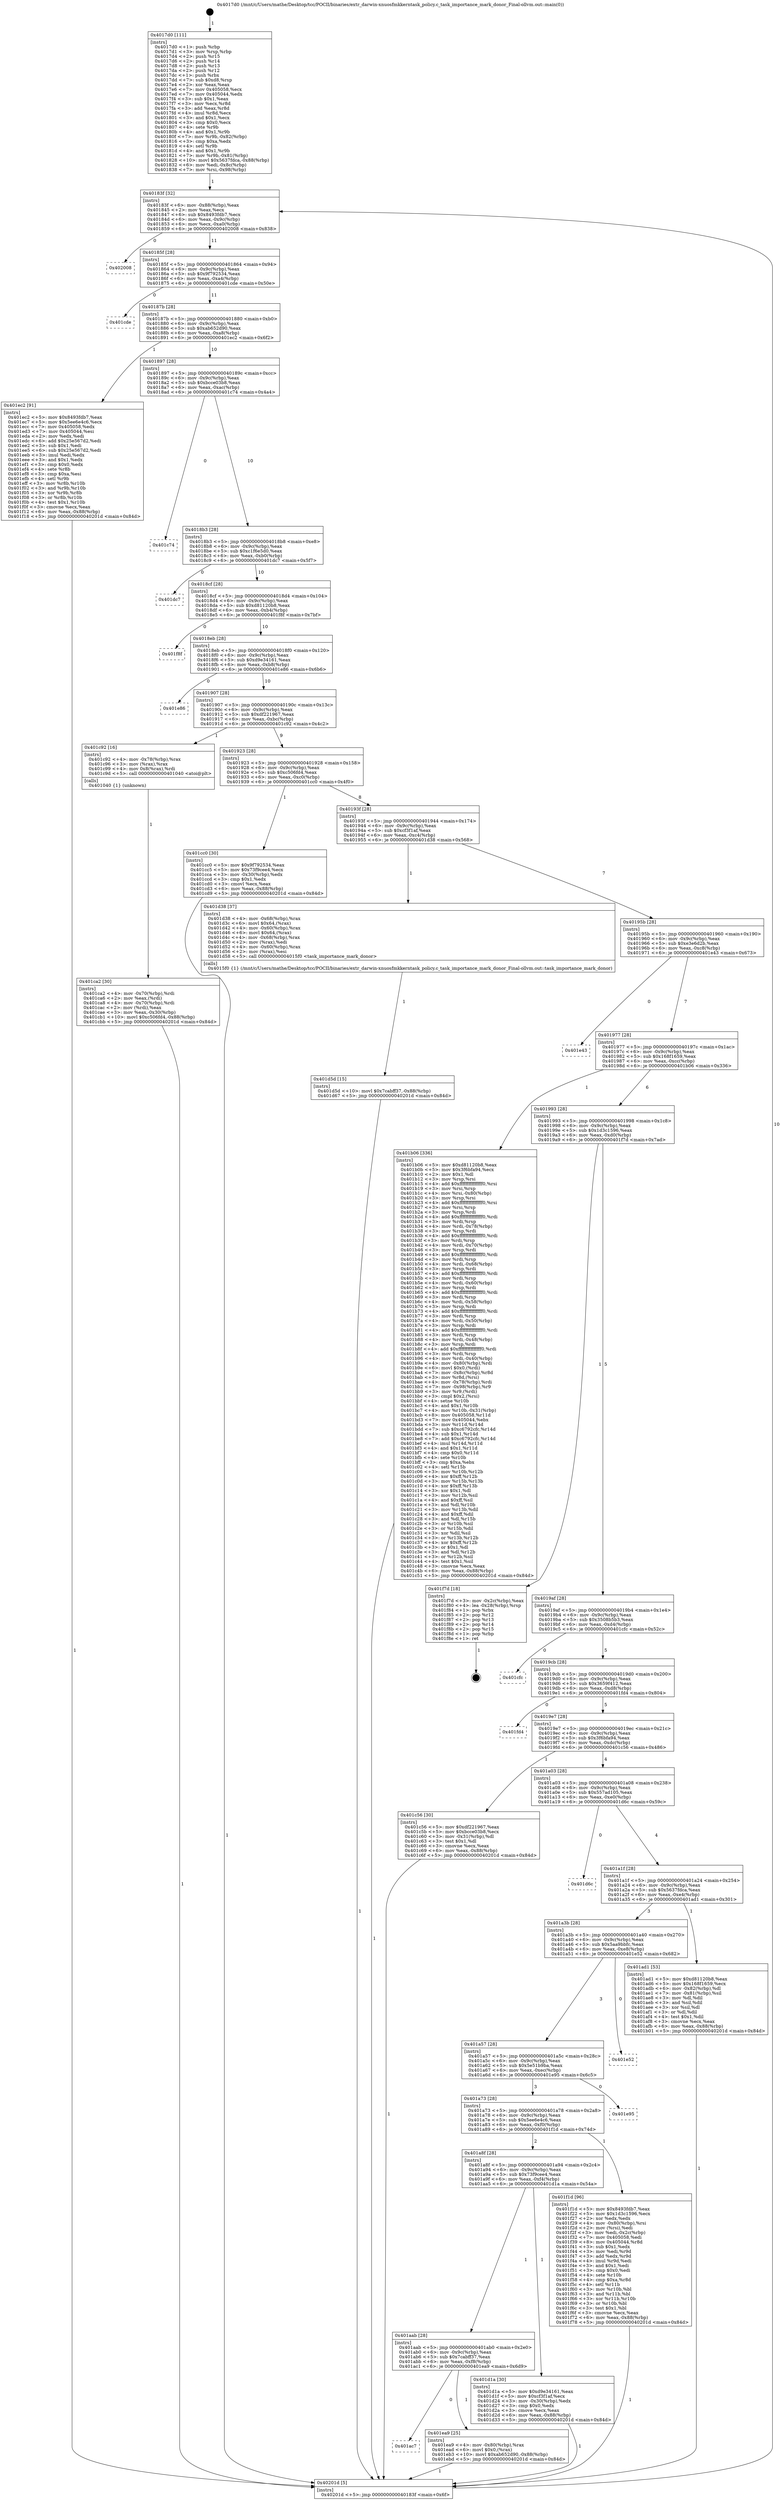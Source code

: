 digraph "0x4017d0" {
  label = "0x4017d0 (/mnt/c/Users/mathe/Desktop/tcc/POCII/binaries/extr_darwin-xnuosfmkkerntask_policy.c_task_importance_mark_donor_Final-ollvm.out::main(0))"
  labelloc = "t"
  node[shape=record]

  Entry [label="",width=0.3,height=0.3,shape=circle,fillcolor=black,style=filled]
  "0x40183f" [label="{
     0x40183f [32]\l
     | [instrs]\l
     &nbsp;&nbsp;0x40183f \<+6\>: mov -0x88(%rbp),%eax\l
     &nbsp;&nbsp;0x401845 \<+2\>: mov %eax,%ecx\l
     &nbsp;&nbsp;0x401847 \<+6\>: sub $0x8493fdb7,%ecx\l
     &nbsp;&nbsp;0x40184d \<+6\>: mov %eax,-0x9c(%rbp)\l
     &nbsp;&nbsp;0x401853 \<+6\>: mov %ecx,-0xa0(%rbp)\l
     &nbsp;&nbsp;0x401859 \<+6\>: je 0000000000402008 \<main+0x838\>\l
  }"]
  "0x402008" [label="{
     0x402008\l
  }", style=dashed]
  "0x40185f" [label="{
     0x40185f [28]\l
     | [instrs]\l
     &nbsp;&nbsp;0x40185f \<+5\>: jmp 0000000000401864 \<main+0x94\>\l
     &nbsp;&nbsp;0x401864 \<+6\>: mov -0x9c(%rbp),%eax\l
     &nbsp;&nbsp;0x40186a \<+5\>: sub $0x9f792534,%eax\l
     &nbsp;&nbsp;0x40186f \<+6\>: mov %eax,-0xa4(%rbp)\l
     &nbsp;&nbsp;0x401875 \<+6\>: je 0000000000401cde \<main+0x50e\>\l
  }"]
  Exit [label="",width=0.3,height=0.3,shape=circle,fillcolor=black,style=filled,peripheries=2]
  "0x401cde" [label="{
     0x401cde\l
  }", style=dashed]
  "0x40187b" [label="{
     0x40187b [28]\l
     | [instrs]\l
     &nbsp;&nbsp;0x40187b \<+5\>: jmp 0000000000401880 \<main+0xb0\>\l
     &nbsp;&nbsp;0x401880 \<+6\>: mov -0x9c(%rbp),%eax\l
     &nbsp;&nbsp;0x401886 \<+5\>: sub $0xab652d90,%eax\l
     &nbsp;&nbsp;0x40188b \<+6\>: mov %eax,-0xa8(%rbp)\l
     &nbsp;&nbsp;0x401891 \<+6\>: je 0000000000401ec2 \<main+0x6f2\>\l
  }"]
  "0x401ac7" [label="{
     0x401ac7\l
  }", style=dashed]
  "0x401ec2" [label="{
     0x401ec2 [91]\l
     | [instrs]\l
     &nbsp;&nbsp;0x401ec2 \<+5\>: mov $0x8493fdb7,%eax\l
     &nbsp;&nbsp;0x401ec7 \<+5\>: mov $0x5ee6e4c6,%ecx\l
     &nbsp;&nbsp;0x401ecc \<+7\>: mov 0x405058,%edx\l
     &nbsp;&nbsp;0x401ed3 \<+7\>: mov 0x405044,%esi\l
     &nbsp;&nbsp;0x401eda \<+2\>: mov %edx,%edi\l
     &nbsp;&nbsp;0x401edc \<+6\>: add $0x25e567d2,%edi\l
     &nbsp;&nbsp;0x401ee2 \<+3\>: sub $0x1,%edi\l
     &nbsp;&nbsp;0x401ee5 \<+6\>: sub $0x25e567d2,%edi\l
     &nbsp;&nbsp;0x401eeb \<+3\>: imul %edi,%edx\l
     &nbsp;&nbsp;0x401eee \<+3\>: and $0x1,%edx\l
     &nbsp;&nbsp;0x401ef1 \<+3\>: cmp $0x0,%edx\l
     &nbsp;&nbsp;0x401ef4 \<+4\>: sete %r8b\l
     &nbsp;&nbsp;0x401ef8 \<+3\>: cmp $0xa,%esi\l
     &nbsp;&nbsp;0x401efb \<+4\>: setl %r9b\l
     &nbsp;&nbsp;0x401eff \<+3\>: mov %r8b,%r10b\l
     &nbsp;&nbsp;0x401f02 \<+3\>: and %r9b,%r10b\l
     &nbsp;&nbsp;0x401f05 \<+3\>: xor %r9b,%r8b\l
     &nbsp;&nbsp;0x401f08 \<+3\>: or %r8b,%r10b\l
     &nbsp;&nbsp;0x401f0b \<+4\>: test $0x1,%r10b\l
     &nbsp;&nbsp;0x401f0f \<+3\>: cmovne %ecx,%eax\l
     &nbsp;&nbsp;0x401f12 \<+6\>: mov %eax,-0x88(%rbp)\l
     &nbsp;&nbsp;0x401f18 \<+5\>: jmp 000000000040201d \<main+0x84d\>\l
  }"]
  "0x401897" [label="{
     0x401897 [28]\l
     | [instrs]\l
     &nbsp;&nbsp;0x401897 \<+5\>: jmp 000000000040189c \<main+0xcc\>\l
     &nbsp;&nbsp;0x40189c \<+6\>: mov -0x9c(%rbp),%eax\l
     &nbsp;&nbsp;0x4018a2 \<+5\>: sub $0xbcce03b8,%eax\l
     &nbsp;&nbsp;0x4018a7 \<+6\>: mov %eax,-0xac(%rbp)\l
     &nbsp;&nbsp;0x4018ad \<+6\>: je 0000000000401c74 \<main+0x4a4\>\l
  }"]
  "0x401ea9" [label="{
     0x401ea9 [25]\l
     | [instrs]\l
     &nbsp;&nbsp;0x401ea9 \<+4\>: mov -0x80(%rbp),%rax\l
     &nbsp;&nbsp;0x401ead \<+6\>: movl $0x0,(%rax)\l
     &nbsp;&nbsp;0x401eb3 \<+10\>: movl $0xab652d90,-0x88(%rbp)\l
     &nbsp;&nbsp;0x401ebd \<+5\>: jmp 000000000040201d \<main+0x84d\>\l
  }"]
  "0x401c74" [label="{
     0x401c74\l
  }", style=dashed]
  "0x4018b3" [label="{
     0x4018b3 [28]\l
     | [instrs]\l
     &nbsp;&nbsp;0x4018b3 \<+5\>: jmp 00000000004018b8 \<main+0xe8\>\l
     &nbsp;&nbsp;0x4018b8 \<+6\>: mov -0x9c(%rbp),%eax\l
     &nbsp;&nbsp;0x4018be \<+5\>: sub $0xc1f6e5d0,%eax\l
     &nbsp;&nbsp;0x4018c3 \<+6\>: mov %eax,-0xb0(%rbp)\l
     &nbsp;&nbsp;0x4018c9 \<+6\>: je 0000000000401dc7 \<main+0x5f7\>\l
  }"]
  "0x401d5d" [label="{
     0x401d5d [15]\l
     | [instrs]\l
     &nbsp;&nbsp;0x401d5d \<+10\>: movl $0x7cabff37,-0x88(%rbp)\l
     &nbsp;&nbsp;0x401d67 \<+5\>: jmp 000000000040201d \<main+0x84d\>\l
  }"]
  "0x401dc7" [label="{
     0x401dc7\l
  }", style=dashed]
  "0x4018cf" [label="{
     0x4018cf [28]\l
     | [instrs]\l
     &nbsp;&nbsp;0x4018cf \<+5\>: jmp 00000000004018d4 \<main+0x104\>\l
     &nbsp;&nbsp;0x4018d4 \<+6\>: mov -0x9c(%rbp),%eax\l
     &nbsp;&nbsp;0x4018da \<+5\>: sub $0xd81120b8,%eax\l
     &nbsp;&nbsp;0x4018df \<+6\>: mov %eax,-0xb4(%rbp)\l
     &nbsp;&nbsp;0x4018e5 \<+6\>: je 0000000000401f8f \<main+0x7bf\>\l
  }"]
  "0x401aab" [label="{
     0x401aab [28]\l
     | [instrs]\l
     &nbsp;&nbsp;0x401aab \<+5\>: jmp 0000000000401ab0 \<main+0x2e0\>\l
     &nbsp;&nbsp;0x401ab0 \<+6\>: mov -0x9c(%rbp),%eax\l
     &nbsp;&nbsp;0x401ab6 \<+5\>: sub $0x7cabff37,%eax\l
     &nbsp;&nbsp;0x401abb \<+6\>: mov %eax,-0xf8(%rbp)\l
     &nbsp;&nbsp;0x401ac1 \<+6\>: je 0000000000401ea9 \<main+0x6d9\>\l
  }"]
  "0x401f8f" [label="{
     0x401f8f\l
  }", style=dashed]
  "0x4018eb" [label="{
     0x4018eb [28]\l
     | [instrs]\l
     &nbsp;&nbsp;0x4018eb \<+5\>: jmp 00000000004018f0 \<main+0x120\>\l
     &nbsp;&nbsp;0x4018f0 \<+6\>: mov -0x9c(%rbp),%eax\l
     &nbsp;&nbsp;0x4018f6 \<+5\>: sub $0xd9e34161,%eax\l
     &nbsp;&nbsp;0x4018fb \<+6\>: mov %eax,-0xb8(%rbp)\l
     &nbsp;&nbsp;0x401901 \<+6\>: je 0000000000401e86 \<main+0x6b6\>\l
  }"]
  "0x401d1a" [label="{
     0x401d1a [30]\l
     | [instrs]\l
     &nbsp;&nbsp;0x401d1a \<+5\>: mov $0xd9e34161,%eax\l
     &nbsp;&nbsp;0x401d1f \<+5\>: mov $0xcf3f1af,%ecx\l
     &nbsp;&nbsp;0x401d24 \<+3\>: mov -0x30(%rbp),%edx\l
     &nbsp;&nbsp;0x401d27 \<+3\>: cmp $0x0,%edx\l
     &nbsp;&nbsp;0x401d2a \<+3\>: cmove %ecx,%eax\l
     &nbsp;&nbsp;0x401d2d \<+6\>: mov %eax,-0x88(%rbp)\l
     &nbsp;&nbsp;0x401d33 \<+5\>: jmp 000000000040201d \<main+0x84d\>\l
  }"]
  "0x401e86" [label="{
     0x401e86\l
  }", style=dashed]
  "0x401907" [label="{
     0x401907 [28]\l
     | [instrs]\l
     &nbsp;&nbsp;0x401907 \<+5\>: jmp 000000000040190c \<main+0x13c\>\l
     &nbsp;&nbsp;0x40190c \<+6\>: mov -0x9c(%rbp),%eax\l
     &nbsp;&nbsp;0x401912 \<+5\>: sub $0xdf221967,%eax\l
     &nbsp;&nbsp;0x401917 \<+6\>: mov %eax,-0xbc(%rbp)\l
     &nbsp;&nbsp;0x40191d \<+6\>: je 0000000000401c92 \<main+0x4c2\>\l
  }"]
  "0x401a8f" [label="{
     0x401a8f [28]\l
     | [instrs]\l
     &nbsp;&nbsp;0x401a8f \<+5\>: jmp 0000000000401a94 \<main+0x2c4\>\l
     &nbsp;&nbsp;0x401a94 \<+6\>: mov -0x9c(%rbp),%eax\l
     &nbsp;&nbsp;0x401a9a \<+5\>: sub $0x73f9cee4,%eax\l
     &nbsp;&nbsp;0x401a9f \<+6\>: mov %eax,-0xf4(%rbp)\l
     &nbsp;&nbsp;0x401aa5 \<+6\>: je 0000000000401d1a \<main+0x54a\>\l
  }"]
  "0x401c92" [label="{
     0x401c92 [16]\l
     | [instrs]\l
     &nbsp;&nbsp;0x401c92 \<+4\>: mov -0x78(%rbp),%rax\l
     &nbsp;&nbsp;0x401c96 \<+3\>: mov (%rax),%rax\l
     &nbsp;&nbsp;0x401c99 \<+4\>: mov 0x8(%rax),%rdi\l
     &nbsp;&nbsp;0x401c9d \<+5\>: call 0000000000401040 \<atoi@plt\>\l
     | [calls]\l
     &nbsp;&nbsp;0x401040 \{1\} (unknown)\l
  }"]
  "0x401923" [label="{
     0x401923 [28]\l
     | [instrs]\l
     &nbsp;&nbsp;0x401923 \<+5\>: jmp 0000000000401928 \<main+0x158\>\l
     &nbsp;&nbsp;0x401928 \<+6\>: mov -0x9c(%rbp),%eax\l
     &nbsp;&nbsp;0x40192e \<+5\>: sub $0xc506fd4,%eax\l
     &nbsp;&nbsp;0x401933 \<+6\>: mov %eax,-0xc0(%rbp)\l
     &nbsp;&nbsp;0x401939 \<+6\>: je 0000000000401cc0 \<main+0x4f0\>\l
  }"]
  "0x401f1d" [label="{
     0x401f1d [96]\l
     | [instrs]\l
     &nbsp;&nbsp;0x401f1d \<+5\>: mov $0x8493fdb7,%eax\l
     &nbsp;&nbsp;0x401f22 \<+5\>: mov $0x1d3c1596,%ecx\l
     &nbsp;&nbsp;0x401f27 \<+2\>: xor %edx,%edx\l
     &nbsp;&nbsp;0x401f29 \<+4\>: mov -0x80(%rbp),%rsi\l
     &nbsp;&nbsp;0x401f2d \<+2\>: mov (%rsi),%edi\l
     &nbsp;&nbsp;0x401f2f \<+3\>: mov %edi,-0x2c(%rbp)\l
     &nbsp;&nbsp;0x401f32 \<+7\>: mov 0x405058,%edi\l
     &nbsp;&nbsp;0x401f39 \<+8\>: mov 0x405044,%r8d\l
     &nbsp;&nbsp;0x401f41 \<+3\>: sub $0x1,%edx\l
     &nbsp;&nbsp;0x401f44 \<+3\>: mov %edi,%r9d\l
     &nbsp;&nbsp;0x401f47 \<+3\>: add %edx,%r9d\l
     &nbsp;&nbsp;0x401f4a \<+4\>: imul %r9d,%edi\l
     &nbsp;&nbsp;0x401f4e \<+3\>: and $0x1,%edi\l
     &nbsp;&nbsp;0x401f51 \<+3\>: cmp $0x0,%edi\l
     &nbsp;&nbsp;0x401f54 \<+4\>: sete %r10b\l
     &nbsp;&nbsp;0x401f58 \<+4\>: cmp $0xa,%r8d\l
     &nbsp;&nbsp;0x401f5c \<+4\>: setl %r11b\l
     &nbsp;&nbsp;0x401f60 \<+3\>: mov %r10b,%bl\l
     &nbsp;&nbsp;0x401f63 \<+3\>: and %r11b,%bl\l
     &nbsp;&nbsp;0x401f66 \<+3\>: xor %r11b,%r10b\l
     &nbsp;&nbsp;0x401f69 \<+3\>: or %r10b,%bl\l
     &nbsp;&nbsp;0x401f6c \<+3\>: test $0x1,%bl\l
     &nbsp;&nbsp;0x401f6f \<+3\>: cmovne %ecx,%eax\l
     &nbsp;&nbsp;0x401f72 \<+6\>: mov %eax,-0x88(%rbp)\l
     &nbsp;&nbsp;0x401f78 \<+5\>: jmp 000000000040201d \<main+0x84d\>\l
  }"]
  "0x401cc0" [label="{
     0x401cc0 [30]\l
     | [instrs]\l
     &nbsp;&nbsp;0x401cc0 \<+5\>: mov $0x9f792534,%eax\l
     &nbsp;&nbsp;0x401cc5 \<+5\>: mov $0x73f9cee4,%ecx\l
     &nbsp;&nbsp;0x401cca \<+3\>: mov -0x30(%rbp),%edx\l
     &nbsp;&nbsp;0x401ccd \<+3\>: cmp $0x1,%edx\l
     &nbsp;&nbsp;0x401cd0 \<+3\>: cmovl %ecx,%eax\l
     &nbsp;&nbsp;0x401cd3 \<+6\>: mov %eax,-0x88(%rbp)\l
     &nbsp;&nbsp;0x401cd9 \<+5\>: jmp 000000000040201d \<main+0x84d\>\l
  }"]
  "0x40193f" [label="{
     0x40193f [28]\l
     | [instrs]\l
     &nbsp;&nbsp;0x40193f \<+5\>: jmp 0000000000401944 \<main+0x174\>\l
     &nbsp;&nbsp;0x401944 \<+6\>: mov -0x9c(%rbp),%eax\l
     &nbsp;&nbsp;0x40194a \<+5\>: sub $0xcf3f1af,%eax\l
     &nbsp;&nbsp;0x40194f \<+6\>: mov %eax,-0xc4(%rbp)\l
     &nbsp;&nbsp;0x401955 \<+6\>: je 0000000000401d38 \<main+0x568\>\l
  }"]
  "0x401a73" [label="{
     0x401a73 [28]\l
     | [instrs]\l
     &nbsp;&nbsp;0x401a73 \<+5\>: jmp 0000000000401a78 \<main+0x2a8\>\l
     &nbsp;&nbsp;0x401a78 \<+6\>: mov -0x9c(%rbp),%eax\l
     &nbsp;&nbsp;0x401a7e \<+5\>: sub $0x5ee6e4c6,%eax\l
     &nbsp;&nbsp;0x401a83 \<+6\>: mov %eax,-0xf0(%rbp)\l
     &nbsp;&nbsp;0x401a89 \<+6\>: je 0000000000401f1d \<main+0x74d\>\l
  }"]
  "0x401d38" [label="{
     0x401d38 [37]\l
     | [instrs]\l
     &nbsp;&nbsp;0x401d38 \<+4\>: mov -0x68(%rbp),%rax\l
     &nbsp;&nbsp;0x401d3c \<+6\>: movl $0x64,(%rax)\l
     &nbsp;&nbsp;0x401d42 \<+4\>: mov -0x60(%rbp),%rax\l
     &nbsp;&nbsp;0x401d46 \<+6\>: movl $0x64,(%rax)\l
     &nbsp;&nbsp;0x401d4c \<+4\>: mov -0x68(%rbp),%rax\l
     &nbsp;&nbsp;0x401d50 \<+2\>: mov (%rax),%edi\l
     &nbsp;&nbsp;0x401d52 \<+4\>: mov -0x60(%rbp),%rax\l
     &nbsp;&nbsp;0x401d56 \<+2\>: mov (%rax),%esi\l
     &nbsp;&nbsp;0x401d58 \<+5\>: call 00000000004015f0 \<task_importance_mark_donor\>\l
     | [calls]\l
     &nbsp;&nbsp;0x4015f0 \{1\} (/mnt/c/Users/mathe/Desktop/tcc/POCII/binaries/extr_darwin-xnuosfmkkerntask_policy.c_task_importance_mark_donor_Final-ollvm.out::task_importance_mark_donor)\l
  }"]
  "0x40195b" [label="{
     0x40195b [28]\l
     | [instrs]\l
     &nbsp;&nbsp;0x40195b \<+5\>: jmp 0000000000401960 \<main+0x190\>\l
     &nbsp;&nbsp;0x401960 \<+6\>: mov -0x9c(%rbp),%eax\l
     &nbsp;&nbsp;0x401966 \<+5\>: sub $0xe3e6d2b,%eax\l
     &nbsp;&nbsp;0x40196b \<+6\>: mov %eax,-0xc8(%rbp)\l
     &nbsp;&nbsp;0x401971 \<+6\>: je 0000000000401e43 \<main+0x673\>\l
  }"]
  "0x401e95" [label="{
     0x401e95\l
  }", style=dashed]
  "0x401e43" [label="{
     0x401e43\l
  }", style=dashed]
  "0x401977" [label="{
     0x401977 [28]\l
     | [instrs]\l
     &nbsp;&nbsp;0x401977 \<+5\>: jmp 000000000040197c \<main+0x1ac\>\l
     &nbsp;&nbsp;0x40197c \<+6\>: mov -0x9c(%rbp),%eax\l
     &nbsp;&nbsp;0x401982 \<+5\>: sub $0x168f1659,%eax\l
     &nbsp;&nbsp;0x401987 \<+6\>: mov %eax,-0xcc(%rbp)\l
     &nbsp;&nbsp;0x40198d \<+6\>: je 0000000000401b06 \<main+0x336\>\l
  }"]
  "0x401a57" [label="{
     0x401a57 [28]\l
     | [instrs]\l
     &nbsp;&nbsp;0x401a57 \<+5\>: jmp 0000000000401a5c \<main+0x28c\>\l
     &nbsp;&nbsp;0x401a5c \<+6\>: mov -0x9c(%rbp),%eax\l
     &nbsp;&nbsp;0x401a62 \<+5\>: sub $0x5e51b9ba,%eax\l
     &nbsp;&nbsp;0x401a67 \<+6\>: mov %eax,-0xec(%rbp)\l
     &nbsp;&nbsp;0x401a6d \<+6\>: je 0000000000401e95 \<main+0x6c5\>\l
  }"]
  "0x401b06" [label="{
     0x401b06 [336]\l
     | [instrs]\l
     &nbsp;&nbsp;0x401b06 \<+5\>: mov $0xd81120b8,%eax\l
     &nbsp;&nbsp;0x401b0b \<+5\>: mov $0x3f6bfa94,%ecx\l
     &nbsp;&nbsp;0x401b10 \<+2\>: mov $0x1,%dl\l
     &nbsp;&nbsp;0x401b12 \<+3\>: mov %rsp,%rsi\l
     &nbsp;&nbsp;0x401b15 \<+4\>: add $0xfffffffffffffff0,%rsi\l
     &nbsp;&nbsp;0x401b19 \<+3\>: mov %rsi,%rsp\l
     &nbsp;&nbsp;0x401b1c \<+4\>: mov %rsi,-0x80(%rbp)\l
     &nbsp;&nbsp;0x401b20 \<+3\>: mov %rsp,%rsi\l
     &nbsp;&nbsp;0x401b23 \<+4\>: add $0xfffffffffffffff0,%rsi\l
     &nbsp;&nbsp;0x401b27 \<+3\>: mov %rsi,%rsp\l
     &nbsp;&nbsp;0x401b2a \<+3\>: mov %rsp,%rdi\l
     &nbsp;&nbsp;0x401b2d \<+4\>: add $0xfffffffffffffff0,%rdi\l
     &nbsp;&nbsp;0x401b31 \<+3\>: mov %rdi,%rsp\l
     &nbsp;&nbsp;0x401b34 \<+4\>: mov %rdi,-0x78(%rbp)\l
     &nbsp;&nbsp;0x401b38 \<+3\>: mov %rsp,%rdi\l
     &nbsp;&nbsp;0x401b3b \<+4\>: add $0xfffffffffffffff0,%rdi\l
     &nbsp;&nbsp;0x401b3f \<+3\>: mov %rdi,%rsp\l
     &nbsp;&nbsp;0x401b42 \<+4\>: mov %rdi,-0x70(%rbp)\l
     &nbsp;&nbsp;0x401b46 \<+3\>: mov %rsp,%rdi\l
     &nbsp;&nbsp;0x401b49 \<+4\>: add $0xfffffffffffffff0,%rdi\l
     &nbsp;&nbsp;0x401b4d \<+3\>: mov %rdi,%rsp\l
     &nbsp;&nbsp;0x401b50 \<+4\>: mov %rdi,-0x68(%rbp)\l
     &nbsp;&nbsp;0x401b54 \<+3\>: mov %rsp,%rdi\l
     &nbsp;&nbsp;0x401b57 \<+4\>: add $0xfffffffffffffff0,%rdi\l
     &nbsp;&nbsp;0x401b5b \<+3\>: mov %rdi,%rsp\l
     &nbsp;&nbsp;0x401b5e \<+4\>: mov %rdi,-0x60(%rbp)\l
     &nbsp;&nbsp;0x401b62 \<+3\>: mov %rsp,%rdi\l
     &nbsp;&nbsp;0x401b65 \<+4\>: add $0xfffffffffffffff0,%rdi\l
     &nbsp;&nbsp;0x401b69 \<+3\>: mov %rdi,%rsp\l
     &nbsp;&nbsp;0x401b6c \<+4\>: mov %rdi,-0x58(%rbp)\l
     &nbsp;&nbsp;0x401b70 \<+3\>: mov %rsp,%rdi\l
     &nbsp;&nbsp;0x401b73 \<+4\>: add $0xfffffffffffffff0,%rdi\l
     &nbsp;&nbsp;0x401b77 \<+3\>: mov %rdi,%rsp\l
     &nbsp;&nbsp;0x401b7a \<+4\>: mov %rdi,-0x50(%rbp)\l
     &nbsp;&nbsp;0x401b7e \<+3\>: mov %rsp,%rdi\l
     &nbsp;&nbsp;0x401b81 \<+4\>: add $0xfffffffffffffff0,%rdi\l
     &nbsp;&nbsp;0x401b85 \<+3\>: mov %rdi,%rsp\l
     &nbsp;&nbsp;0x401b88 \<+4\>: mov %rdi,-0x48(%rbp)\l
     &nbsp;&nbsp;0x401b8c \<+3\>: mov %rsp,%rdi\l
     &nbsp;&nbsp;0x401b8f \<+4\>: add $0xfffffffffffffff0,%rdi\l
     &nbsp;&nbsp;0x401b93 \<+3\>: mov %rdi,%rsp\l
     &nbsp;&nbsp;0x401b96 \<+4\>: mov %rdi,-0x40(%rbp)\l
     &nbsp;&nbsp;0x401b9a \<+4\>: mov -0x80(%rbp),%rdi\l
     &nbsp;&nbsp;0x401b9e \<+6\>: movl $0x0,(%rdi)\l
     &nbsp;&nbsp;0x401ba4 \<+7\>: mov -0x8c(%rbp),%r8d\l
     &nbsp;&nbsp;0x401bab \<+3\>: mov %r8d,(%rsi)\l
     &nbsp;&nbsp;0x401bae \<+4\>: mov -0x78(%rbp),%rdi\l
     &nbsp;&nbsp;0x401bb2 \<+7\>: mov -0x98(%rbp),%r9\l
     &nbsp;&nbsp;0x401bb9 \<+3\>: mov %r9,(%rdi)\l
     &nbsp;&nbsp;0x401bbc \<+3\>: cmpl $0x2,(%rsi)\l
     &nbsp;&nbsp;0x401bbf \<+4\>: setne %r10b\l
     &nbsp;&nbsp;0x401bc3 \<+4\>: and $0x1,%r10b\l
     &nbsp;&nbsp;0x401bc7 \<+4\>: mov %r10b,-0x31(%rbp)\l
     &nbsp;&nbsp;0x401bcb \<+8\>: mov 0x405058,%r11d\l
     &nbsp;&nbsp;0x401bd3 \<+7\>: mov 0x405044,%ebx\l
     &nbsp;&nbsp;0x401bda \<+3\>: mov %r11d,%r14d\l
     &nbsp;&nbsp;0x401bdd \<+7\>: sub $0xc6792cfc,%r14d\l
     &nbsp;&nbsp;0x401be4 \<+4\>: sub $0x1,%r14d\l
     &nbsp;&nbsp;0x401be8 \<+7\>: add $0xc6792cfc,%r14d\l
     &nbsp;&nbsp;0x401bef \<+4\>: imul %r14d,%r11d\l
     &nbsp;&nbsp;0x401bf3 \<+4\>: and $0x1,%r11d\l
     &nbsp;&nbsp;0x401bf7 \<+4\>: cmp $0x0,%r11d\l
     &nbsp;&nbsp;0x401bfb \<+4\>: sete %r10b\l
     &nbsp;&nbsp;0x401bff \<+3\>: cmp $0xa,%ebx\l
     &nbsp;&nbsp;0x401c02 \<+4\>: setl %r15b\l
     &nbsp;&nbsp;0x401c06 \<+3\>: mov %r10b,%r12b\l
     &nbsp;&nbsp;0x401c09 \<+4\>: xor $0xff,%r12b\l
     &nbsp;&nbsp;0x401c0d \<+3\>: mov %r15b,%r13b\l
     &nbsp;&nbsp;0x401c10 \<+4\>: xor $0xff,%r13b\l
     &nbsp;&nbsp;0x401c14 \<+3\>: xor $0x1,%dl\l
     &nbsp;&nbsp;0x401c17 \<+3\>: mov %r12b,%sil\l
     &nbsp;&nbsp;0x401c1a \<+4\>: and $0xff,%sil\l
     &nbsp;&nbsp;0x401c1e \<+3\>: and %dl,%r10b\l
     &nbsp;&nbsp;0x401c21 \<+3\>: mov %r13b,%dil\l
     &nbsp;&nbsp;0x401c24 \<+4\>: and $0xff,%dil\l
     &nbsp;&nbsp;0x401c28 \<+3\>: and %dl,%r15b\l
     &nbsp;&nbsp;0x401c2b \<+3\>: or %r10b,%sil\l
     &nbsp;&nbsp;0x401c2e \<+3\>: or %r15b,%dil\l
     &nbsp;&nbsp;0x401c31 \<+3\>: xor %dil,%sil\l
     &nbsp;&nbsp;0x401c34 \<+3\>: or %r13b,%r12b\l
     &nbsp;&nbsp;0x401c37 \<+4\>: xor $0xff,%r12b\l
     &nbsp;&nbsp;0x401c3b \<+3\>: or $0x1,%dl\l
     &nbsp;&nbsp;0x401c3e \<+3\>: and %dl,%r12b\l
     &nbsp;&nbsp;0x401c41 \<+3\>: or %r12b,%sil\l
     &nbsp;&nbsp;0x401c44 \<+4\>: test $0x1,%sil\l
     &nbsp;&nbsp;0x401c48 \<+3\>: cmovne %ecx,%eax\l
     &nbsp;&nbsp;0x401c4b \<+6\>: mov %eax,-0x88(%rbp)\l
     &nbsp;&nbsp;0x401c51 \<+5\>: jmp 000000000040201d \<main+0x84d\>\l
  }"]
  "0x401993" [label="{
     0x401993 [28]\l
     | [instrs]\l
     &nbsp;&nbsp;0x401993 \<+5\>: jmp 0000000000401998 \<main+0x1c8\>\l
     &nbsp;&nbsp;0x401998 \<+6\>: mov -0x9c(%rbp),%eax\l
     &nbsp;&nbsp;0x40199e \<+5\>: sub $0x1d3c1596,%eax\l
     &nbsp;&nbsp;0x4019a3 \<+6\>: mov %eax,-0xd0(%rbp)\l
     &nbsp;&nbsp;0x4019a9 \<+6\>: je 0000000000401f7d \<main+0x7ad\>\l
  }"]
  "0x401e52" [label="{
     0x401e52\l
  }", style=dashed]
  "0x401f7d" [label="{
     0x401f7d [18]\l
     | [instrs]\l
     &nbsp;&nbsp;0x401f7d \<+3\>: mov -0x2c(%rbp),%eax\l
     &nbsp;&nbsp;0x401f80 \<+4\>: lea -0x28(%rbp),%rsp\l
     &nbsp;&nbsp;0x401f84 \<+1\>: pop %rbx\l
     &nbsp;&nbsp;0x401f85 \<+2\>: pop %r12\l
     &nbsp;&nbsp;0x401f87 \<+2\>: pop %r13\l
     &nbsp;&nbsp;0x401f89 \<+2\>: pop %r14\l
     &nbsp;&nbsp;0x401f8b \<+2\>: pop %r15\l
     &nbsp;&nbsp;0x401f8d \<+1\>: pop %rbp\l
     &nbsp;&nbsp;0x401f8e \<+1\>: ret\l
  }"]
  "0x4019af" [label="{
     0x4019af [28]\l
     | [instrs]\l
     &nbsp;&nbsp;0x4019af \<+5\>: jmp 00000000004019b4 \<main+0x1e4\>\l
     &nbsp;&nbsp;0x4019b4 \<+6\>: mov -0x9c(%rbp),%eax\l
     &nbsp;&nbsp;0x4019ba \<+5\>: sub $0x3508b5b3,%eax\l
     &nbsp;&nbsp;0x4019bf \<+6\>: mov %eax,-0xd4(%rbp)\l
     &nbsp;&nbsp;0x4019c5 \<+6\>: je 0000000000401cfc \<main+0x52c\>\l
  }"]
  "0x401ca2" [label="{
     0x401ca2 [30]\l
     | [instrs]\l
     &nbsp;&nbsp;0x401ca2 \<+4\>: mov -0x70(%rbp),%rdi\l
     &nbsp;&nbsp;0x401ca6 \<+2\>: mov %eax,(%rdi)\l
     &nbsp;&nbsp;0x401ca8 \<+4\>: mov -0x70(%rbp),%rdi\l
     &nbsp;&nbsp;0x401cac \<+2\>: mov (%rdi),%eax\l
     &nbsp;&nbsp;0x401cae \<+3\>: mov %eax,-0x30(%rbp)\l
     &nbsp;&nbsp;0x401cb1 \<+10\>: movl $0xc506fd4,-0x88(%rbp)\l
     &nbsp;&nbsp;0x401cbb \<+5\>: jmp 000000000040201d \<main+0x84d\>\l
  }"]
  "0x401cfc" [label="{
     0x401cfc\l
  }", style=dashed]
  "0x4019cb" [label="{
     0x4019cb [28]\l
     | [instrs]\l
     &nbsp;&nbsp;0x4019cb \<+5\>: jmp 00000000004019d0 \<main+0x200\>\l
     &nbsp;&nbsp;0x4019d0 \<+6\>: mov -0x9c(%rbp),%eax\l
     &nbsp;&nbsp;0x4019d6 \<+5\>: sub $0x3659f412,%eax\l
     &nbsp;&nbsp;0x4019db \<+6\>: mov %eax,-0xd8(%rbp)\l
     &nbsp;&nbsp;0x4019e1 \<+6\>: je 0000000000401fd4 \<main+0x804\>\l
  }"]
  "0x4017d0" [label="{
     0x4017d0 [111]\l
     | [instrs]\l
     &nbsp;&nbsp;0x4017d0 \<+1\>: push %rbp\l
     &nbsp;&nbsp;0x4017d1 \<+3\>: mov %rsp,%rbp\l
     &nbsp;&nbsp;0x4017d4 \<+2\>: push %r15\l
     &nbsp;&nbsp;0x4017d6 \<+2\>: push %r14\l
     &nbsp;&nbsp;0x4017d8 \<+2\>: push %r13\l
     &nbsp;&nbsp;0x4017da \<+2\>: push %r12\l
     &nbsp;&nbsp;0x4017dc \<+1\>: push %rbx\l
     &nbsp;&nbsp;0x4017dd \<+7\>: sub $0xd8,%rsp\l
     &nbsp;&nbsp;0x4017e4 \<+2\>: xor %eax,%eax\l
     &nbsp;&nbsp;0x4017e6 \<+7\>: mov 0x405058,%ecx\l
     &nbsp;&nbsp;0x4017ed \<+7\>: mov 0x405044,%edx\l
     &nbsp;&nbsp;0x4017f4 \<+3\>: sub $0x1,%eax\l
     &nbsp;&nbsp;0x4017f7 \<+3\>: mov %ecx,%r8d\l
     &nbsp;&nbsp;0x4017fa \<+3\>: add %eax,%r8d\l
     &nbsp;&nbsp;0x4017fd \<+4\>: imul %r8d,%ecx\l
     &nbsp;&nbsp;0x401801 \<+3\>: and $0x1,%ecx\l
     &nbsp;&nbsp;0x401804 \<+3\>: cmp $0x0,%ecx\l
     &nbsp;&nbsp;0x401807 \<+4\>: sete %r9b\l
     &nbsp;&nbsp;0x40180b \<+4\>: and $0x1,%r9b\l
     &nbsp;&nbsp;0x40180f \<+7\>: mov %r9b,-0x82(%rbp)\l
     &nbsp;&nbsp;0x401816 \<+3\>: cmp $0xa,%edx\l
     &nbsp;&nbsp;0x401819 \<+4\>: setl %r9b\l
     &nbsp;&nbsp;0x40181d \<+4\>: and $0x1,%r9b\l
     &nbsp;&nbsp;0x401821 \<+7\>: mov %r9b,-0x81(%rbp)\l
     &nbsp;&nbsp;0x401828 \<+10\>: movl $0x5637fdca,-0x88(%rbp)\l
     &nbsp;&nbsp;0x401832 \<+6\>: mov %edi,-0x8c(%rbp)\l
     &nbsp;&nbsp;0x401838 \<+7\>: mov %rsi,-0x98(%rbp)\l
  }"]
  "0x401fd4" [label="{
     0x401fd4\l
  }", style=dashed]
  "0x4019e7" [label="{
     0x4019e7 [28]\l
     | [instrs]\l
     &nbsp;&nbsp;0x4019e7 \<+5\>: jmp 00000000004019ec \<main+0x21c\>\l
     &nbsp;&nbsp;0x4019ec \<+6\>: mov -0x9c(%rbp),%eax\l
     &nbsp;&nbsp;0x4019f2 \<+5\>: sub $0x3f6bfa94,%eax\l
     &nbsp;&nbsp;0x4019f7 \<+6\>: mov %eax,-0xdc(%rbp)\l
     &nbsp;&nbsp;0x4019fd \<+6\>: je 0000000000401c56 \<main+0x486\>\l
  }"]
  "0x40201d" [label="{
     0x40201d [5]\l
     | [instrs]\l
     &nbsp;&nbsp;0x40201d \<+5\>: jmp 000000000040183f \<main+0x6f\>\l
  }"]
  "0x401c56" [label="{
     0x401c56 [30]\l
     | [instrs]\l
     &nbsp;&nbsp;0x401c56 \<+5\>: mov $0xdf221967,%eax\l
     &nbsp;&nbsp;0x401c5b \<+5\>: mov $0xbcce03b8,%ecx\l
     &nbsp;&nbsp;0x401c60 \<+3\>: mov -0x31(%rbp),%dl\l
     &nbsp;&nbsp;0x401c63 \<+3\>: test $0x1,%dl\l
     &nbsp;&nbsp;0x401c66 \<+3\>: cmovne %ecx,%eax\l
     &nbsp;&nbsp;0x401c69 \<+6\>: mov %eax,-0x88(%rbp)\l
     &nbsp;&nbsp;0x401c6f \<+5\>: jmp 000000000040201d \<main+0x84d\>\l
  }"]
  "0x401a03" [label="{
     0x401a03 [28]\l
     | [instrs]\l
     &nbsp;&nbsp;0x401a03 \<+5\>: jmp 0000000000401a08 \<main+0x238\>\l
     &nbsp;&nbsp;0x401a08 \<+6\>: mov -0x9c(%rbp),%eax\l
     &nbsp;&nbsp;0x401a0e \<+5\>: sub $0x557ad105,%eax\l
     &nbsp;&nbsp;0x401a13 \<+6\>: mov %eax,-0xe0(%rbp)\l
     &nbsp;&nbsp;0x401a19 \<+6\>: je 0000000000401d6c \<main+0x59c\>\l
  }"]
  "0x401a3b" [label="{
     0x401a3b [28]\l
     | [instrs]\l
     &nbsp;&nbsp;0x401a3b \<+5\>: jmp 0000000000401a40 \<main+0x270\>\l
     &nbsp;&nbsp;0x401a40 \<+6\>: mov -0x9c(%rbp),%eax\l
     &nbsp;&nbsp;0x401a46 \<+5\>: sub $0x5aa9bbfc,%eax\l
     &nbsp;&nbsp;0x401a4b \<+6\>: mov %eax,-0xe8(%rbp)\l
     &nbsp;&nbsp;0x401a51 \<+6\>: je 0000000000401e52 \<main+0x682\>\l
  }"]
  "0x401d6c" [label="{
     0x401d6c\l
  }", style=dashed]
  "0x401a1f" [label="{
     0x401a1f [28]\l
     | [instrs]\l
     &nbsp;&nbsp;0x401a1f \<+5\>: jmp 0000000000401a24 \<main+0x254\>\l
     &nbsp;&nbsp;0x401a24 \<+6\>: mov -0x9c(%rbp),%eax\l
     &nbsp;&nbsp;0x401a2a \<+5\>: sub $0x5637fdca,%eax\l
     &nbsp;&nbsp;0x401a2f \<+6\>: mov %eax,-0xe4(%rbp)\l
     &nbsp;&nbsp;0x401a35 \<+6\>: je 0000000000401ad1 \<main+0x301\>\l
  }"]
  "0x401ad1" [label="{
     0x401ad1 [53]\l
     | [instrs]\l
     &nbsp;&nbsp;0x401ad1 \<+5\>: mov $0xd81120b8,%eax\l
     &nbsp;&nbsp;0x401ad6 \<+5\>: mov $0x168f1659,%ecx\l
     &nbsp;&nbsp;0x401adb \<+6\>: mov -0x82(%rbp),%dl\l
     &nbsp;&nbsp;0x401ae1 \<+7\>: mov -0x81(%rbp),%sil\l
     &nbsp;&nbsp;0x401ae8 \<+3\>: mov %dl,%dil\l
     &nbsp;&nbsp;0x401aeb \<+3\>: and %sil,%dil\l
     &nbsp;&nbsp;0x401aee \<+3\>: xor %sil,%dl\l
     &nbsp;&nbsp;0x401af1 \<+3\>: or %dl,%dil\l
     &nbsp;&nbsp;0x401af4 \<+4\>: test $0x1,%dil\l
     &nbsp;&nbsp;0x401af8 \<+3\>: cmovne %ecx,%eax\l
     &nbsp;&nbsp;0x401afb \<+6\>: mov %eax,-0x88(%rbp)\l
     &nbsp;&nbsp;0x401b01 \<+5\>: jmp 000000000040201d \<main+0x84d\>\l
  }"]
  Entry -> "0x4017d0" [label=" 1"]
  "0x40183f" -> "0x402008" [label=" 0"]
  "0x40183f" -> "0x40185f" [label=" 11"]
  "0x401f7d" -> Exit [label=" 1"]
  "0x40185f" -> "0x401cde" [label=" 0"]
  "0x40185f" -> "0x40187b" [label=" 11"]
  "0x401f1d" -> "0x40201d" [label=" 1"]
  "0x40187b" -> "0x401ec2" [label=" 1"]
  "0x40187b" -> "0x401897" [label=" 10"]
  "0x401ec2" -> "0x40201d" [label=" 1"]
  "0x401897" -> "0x401c74" [label=" 0"]
  "0x401897" -> "0x4018b3" [label=" 10"]
  "0x401ea9" -> "0x40201d" [label=" 1"]
  "0x4018b3" -> "0x401dc7" [label=" 0"]
  "0x4018b3" -> "0x4018cf" [label=" 10"]
  "0x401aab" -> "0x401ea9" [label=" 1"]
  "0x4018cf" -> "0x401f8f" [label=" 0"]
  "0x4018cf" -> "0x4018eb" [label=" 10"]
  "0x401aab" -> "0x401ac7" [label=" 0"]
  "0x4018eb" -> "0x401e86" [label=" 0"]
  "0x4018eb" -> "0x401907" [label=" 10"]
  "0x401d5d" -> "0x40201d" [label=" 1"]
  "0x401907" -> "0x401c92" [label=" 1"]
  "0x401907" -> "0x401923" [label=" 9"]
  "0x401d1a" -> "0x40201d" [label=" 1"]
  "0x401923" -> "0x401cc0" [label=" 1"]
  "0x401923" -> "0x40193f" [label=" 8"]
  "0x401a8f" -> "0x401aab" [label=" 1"]
  "0x40193f" -> "0x401d38" [label=" 1"]
  "0x40193f" -> "0x40195b" [label=" 7"]
  "0x401d38" -> "0x401d5d" [label=" 1"]
  "0x40195b" -> "0x401e43" [label=" 0"]
  "0x40195b" -> "0x401977" [label=" 7"]
  "0x401a73" -> "0x401a8f" [label=" 2"]
  "0x401977" -> "0x401b06" [label=" 1"]
  "0x401977" -> "0x401993" [label=" 6"]
  "0x401a8f" -> "0x401d1a" [label=" 1"]
  "0x401993" -> "0x401f7d" [label=" 1"]
  "0x401993" -> "0x4019af" [label=" 5"]
  "0x401a57" -> "0x401a73" [label=" 3"]
  "0x4019af" -> "0x401cfc" [label=" 0"]
  "0x4019af" -> "0x4019cb" [label=" 5"]
  "0x401a73" -> "0x401f1d" [label=" 1"]
  "0x4019cb" -> "0x401fd4" [label=" 0"]
  "0x4019cb" -> "0x4019e7" [label=" 5"]
  "0x401a3b" -> "0x401e52" [label=" 0"]
  "0x4019e7" -> "0x401c56" [label=" 1"]
  "0x4019e7" -> "0x401a03" [label=" 4"]
  "0x401a57" -> "0x401e95" [label=" 0"]
  "0x401a03" -> "0x401d6c" [label=" 0"]
  "0x401a03" -> "0x401a1f" [label=" 4"]
  "0x401cc0" -> "0x40201d" [label=" 1"]
  "0x401a1f" -> "0x401ad1" [label=" 1"]
  "0x401a1f" -> "0x401a3b" [label=" 3"]
  "0x401ad1" -> "0x40201d" [label=" 1"]
  "0x4017d0" -> "0x40183f" [label=" 1"]
  "0x40201d" -> "0x40183f" [label=" 10"]
  "0x401a3b" -> "0x401a57" [label=" 3"]
  "0x401b06" -> "0x40201d" [label=" 1"]
  "0x401c56" -> "0x40201d" [label=" 1"]
  "0x401c92" -> "0x401ca2" [label=" 1"]
  "0x401ca2" -> "0x40201d" [label=" 1"]
}
